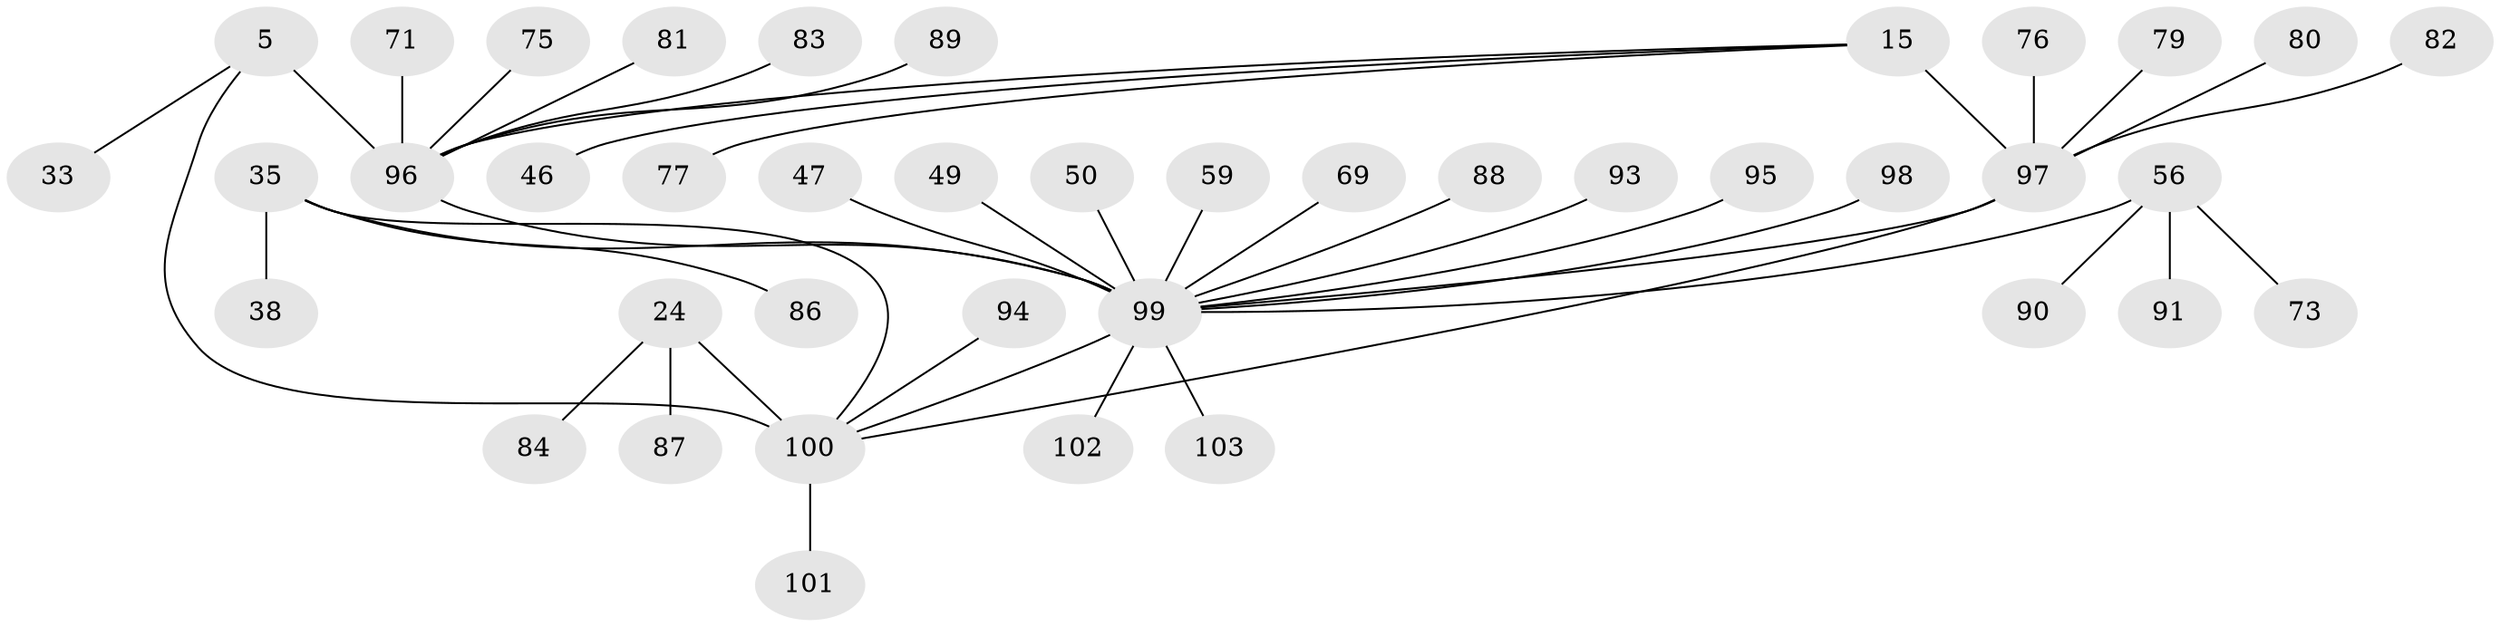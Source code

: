 // original degree distribution, {9: 0.038834951456310676, 4: 0.02912621359223301, 8: 0.02912621359223301, 6: 0.06796116504854369, 11: 0.019417475728155338, 7: 0.019417475728155338, 10: 0.02912621359223301, 5: 0.009708737864077669, 2: 0.08737864077669903, 1: 0.6019417475728155, 3: 0.06796116504854369}
// Generated by graph-tools (version 1.1) at 2025/58/03/04/25 21:58:06]
// undirected, 41 vertices, 44 edges
graph export_dot {
graph [start="1"]
  node [color=gray90,style=filled];
  5 [super="+2"];
  15 [super="+11"];
  24 [super="+21"];
  33;
  35 [super="+9"];
  38;
  46;
  47;
  49;
  50;
  56 [super="+20"];
  59;
  69;
  71 [super="+66"];
  73 [super="+62"];
  75 [super="+60"];
  76;
  77;
  79;
  80;
  81;
  82 [super="+65"];
  83;
  84;
  86;
  87;
  88 [super="+57+85"];
  89;
  90;
  91 [super="+43"];
  93 [super="+28+30"];
  94 [super="+92"];
  95;
  96 [super="+4+32+64+70"];
  97 [super="+34+45+14+29+48+61+63+72"];
  98;
  99 [super="+18+40+27+36+37+41+44"];
  100 [super="+26+58+68+74+78"];
  101;
  102;
  103;
  5 -- 33;
  5 -- 100;
  5 -- 96 [weight=6];
  15 -- 77;
  15 -- 46;
  15 -- 97 [weight=6];
  15 -- 96;
  24 -- 84;
  24 -- 87;
  24 -- 100 [weight=6];
  35 -- 99 [weight=6];
  35 -- 100;
  35 -- 38;
  35 -- 86;
  47 -- 99;
  49 -- 99;
  50 -- 99;
  56 -- 99 [weight=6];
  56 -- 73;
  56 -- 90;
  56 -- 91;
  59 -- 99;
  69 -- 99;
  71 -- 96;
  75 -- 96;
  76 -- 97;
  79 -- 97;
  80 -- 97;
  81 -- 96;
  82 -- 97;
  83 -- 96;
  88 -- 99;
  89 -- 96;
  93 -- 99;
  94 -- 100;
  95 -- 99;
  96 -- 99 [weight=4];
  97 -- 99 [weight=3];
  97 -- 100;
  98 -- 99;
  99 -- 103;
  99 -- 102;
  99 -- 100 [weight=3];
  100 -- 101;
}
